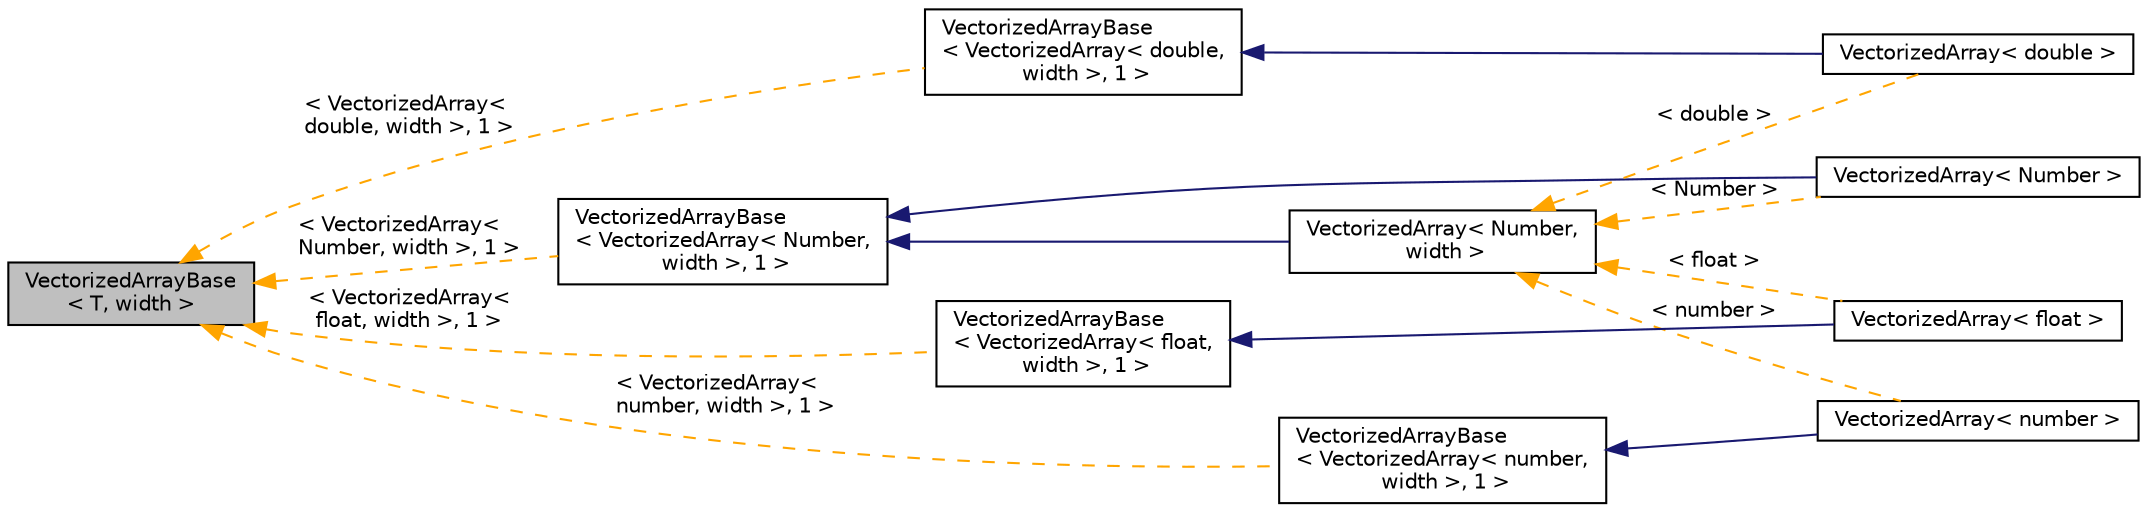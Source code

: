 digraph "VectorizedArrayBase&lt; T, width &gt;"
{
 // LATEX_PDF_SIZE
  edge [fontname="Helvetica",fontsize="10",labelfontname="Helvetica",labelfontsize="10"];
  node [fontname="Helvetica",fontsize="10",shape=record];
  rankdir="LR";
  Node1 [label="VectorizedArrayBase\l\< T, width \>",height=0.2,width=0.4,color="black", fillcolor="grey75", style="filled", fontcolor="black",tooltip=" "];
  Node1 -> Node2 [dir="back",color="orange",fontsize="10",style="dashed",label=" \< VectorizedArray\<\l double, width \>, 1 \>" ,fontname="Helvetica"];
  Node2 [label="VectorizedArrayBase\l\< VectorizedArray\< double,\l width \>, 1 \>",height=0.2,width=0.4,color="black", fillcolor="white", style="filled",URL="$classVectorizedArrayBase.html",tooltip=" "];
  Node2 -> Node3 [dir="back",color="midnightblue",fontsize="10",style="solid",fontname="Helvetica"];
  Node3 [label="VectorizedArray\< double \>",height=0.2,width=0.4,color="black", fillcolor="white", style="filled",URL="$classVectorizedArray.html",tooltip=" "];
  Node1 -> Node4 [dir="back",color="orange",fontsize="10",style="dashed",label=" \< VectorizedArray\<\l Number, width \>, 1 \>" ,fontname="Helvetica"];
  Node4 [label="VectorizedArrayBase\l\< VectorizedArray\< Number,\l width \>, 1 \>",height=0.2,width=0.4,color="black", fillcolor="white", style="filled",URL="$classVectorizedArrayBase.html",tooltip=" "];
  Node4 -> Node5 [dir="back",color="midnightblue",fontsize="10",style="solid",fontname="Helvetica"];
  Node5 [label="VectorizedArray\< Number,\l width \>",height=0.2,width=0.4,color="black", fillcolor="white", style="filled",URL="$classVectorizedArray.html",tooltip=" "];
  Node5 -> Node3 [dir="back",color="orange",fontsize="10",style="dashed",label=" \< double \>" ,fontname="Helvetica"];
  Node5 -> Node6 [dir="back",color="orange",fontsize="10",style="dashed",label=" \< float \>" ,fontname="Helvetica"];
  Node6 [label="VectorizedArray\< float \>",height=0.2,width=0.4,color="black", fillcolor="white", style="filled",URL="$classVectorizedArray.html",tooltip=" "];
  Node5 -> Node7 [dir="back",color="orange",fontsize="10",style="dashed",label=" \< Number \>" ,fontname="Helvetica"];
  Node7 [label="VectorizedArray\< Number \>",height=0.2,width=0.4,color="black", fillcolor="white", style="filled",URL="$classVectorizedArray.html",tooltip=" "];
  Node5 -> Node8 [dir="back",color="orange",fontsize="10",style="dashed",label=" \< number \>" ,fontname="Helvetica"];
  Node8 [label="VectorizedArray\< number \>",height=0.2,width=0.4,color="black", fillcolor="white", style="filled",URL="$classVectorizedArray.html",tooltip=" "];
  Node4 -> Node7 [dir="back",color="midnightblue",fontsize="10",style="solid",fontname="Helvetica"];
  Node1 -> Node9 [dir="back",color="orange",fontsize="10",style="dashed",label=" \< VectorizedArray\<\l float, width \>, 1 \>" ,fontname="Helvetica"];
  Node9 [label="VectorizedArrayBase\l\< VectorizedArray\< float,\l width \>, 1 \>",height=0.2,width=0.4,color="black", fillcolor="white", style="filled",URL="$classVectorizedArrayBase.html",tooltip=" "];
  Node9 -> Node6 [dir="back",color="midnightblue",fontsize="10",style="solid",fontname="Helvetica"];
  Node1 -> Node10 [dir="back",color="orange",fontsize="10",style="dashed",label=" \< VectorizedArray\<\l number, width \>, 1 \>" ,fontname="Helvetica"];
  Node10 [label="VectorizedArrayBase\l\< VectorizedArray\< number,\l width \>, 1 \>",height=0.2,width=0.4,color="black", fillcolor="white", style="filled",URL="$classVectorizedArrayBase.html",tooltip=" "];
  Node10 -> Node8 [dir="back",color="midnightblue",fontsize="10",style="solid",fontname="Helvetica"];
}
